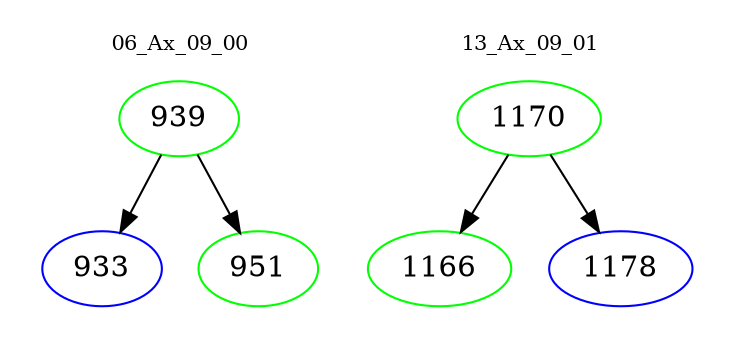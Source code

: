 digraph{
subgraph cluster_0 {
color = white
label = "06_Ax_09_00";
fontsize=10;
T0_939 [label="939", color="green"]
T0_939 -> T0_933 [color="black"]
T0_933 [label="933", color="blue"]
T0_939 -> T0_951 [color="black"]
T0_951 [label="951", color="green"]
}
subgraph cluster_1 {
color = white
label = "13_Ax_09_01";
fontsize=10;
T1_1170 [label="1170", color="green"]
T1_1170 -> T1_1166 [color="black"]
T1_1166 [label="1166", color="green"]
T1_1170 -> T1_1178 [color="black"]
T1_1178 [label="1178", color="blue"]
}
}

